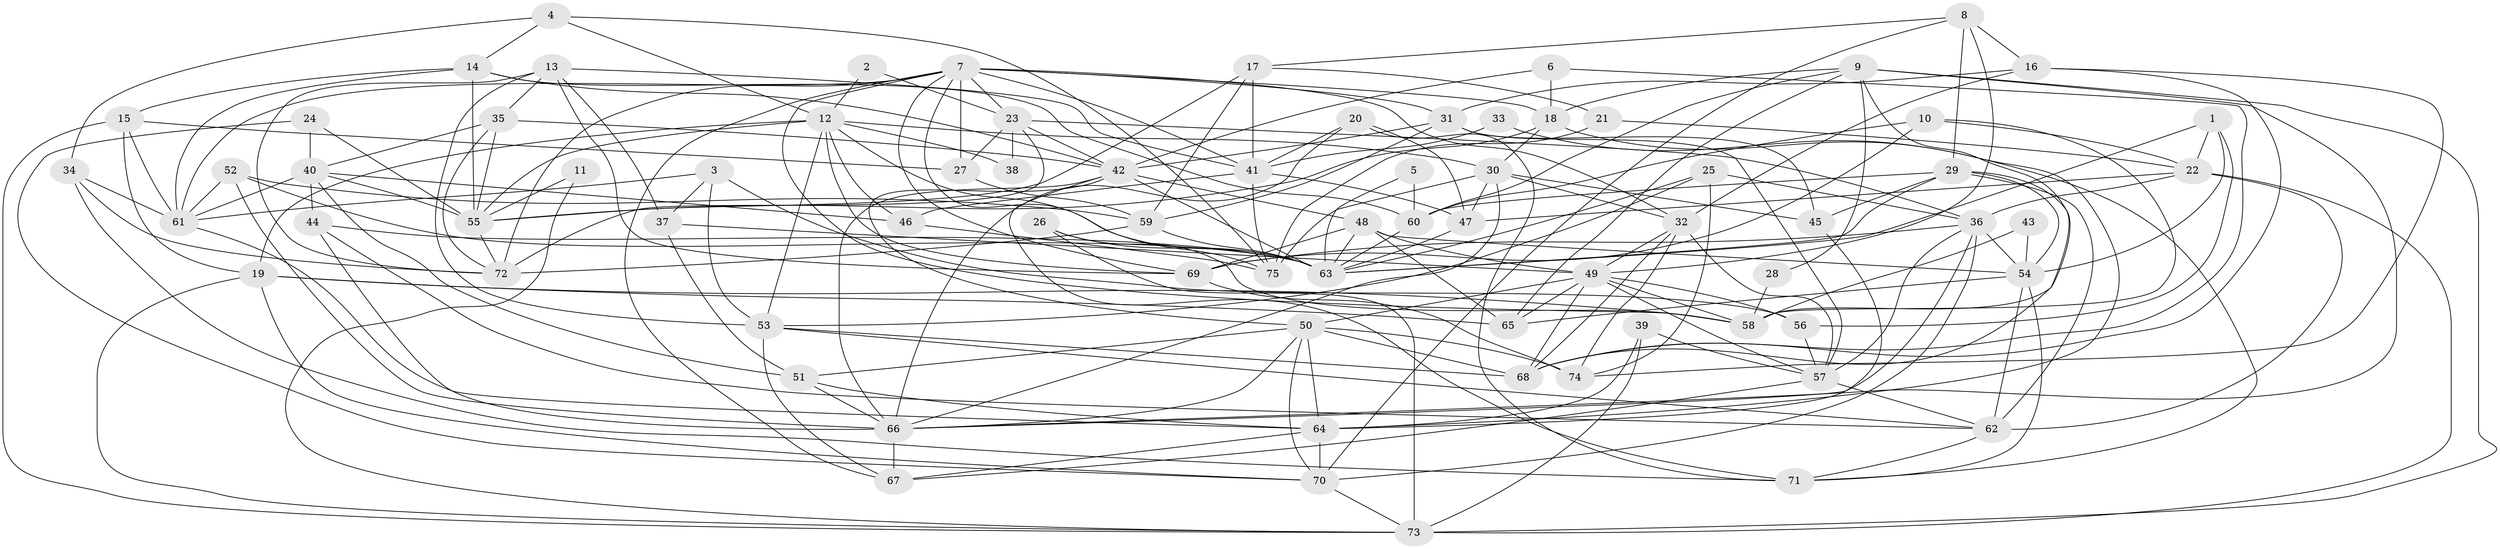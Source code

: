 // original degree distribution, {4: 0.3221476510067114, 5: 0.14093959731543623, 6: 0.087248322147651, 3: 0.20134228187919462, 2: 0.18120805369127516, 9: 0.013422818791946308, 8: 0.020134228187919462, 7: 0.03355704697986577}
// Generated by graph-tools (version 1.1) at 2025/26/03/09/25 03:26:09]
// undirected, 75 vertices, 216 edges
graph export_dot {
graph [start="1"]
  node [color=gray90,style=filled];
  1;
  2;
  3;
  4;
  5;
  6;
  7;
  8;
  9;
  10;
  11;
  12;
  13;
  14;
  15;
  16;
  17;
  18;
  19;
  20;
  21;
  22;
  23;
  24;
  25;
  26;
  27;
  28;
  29;
  30;
  31;
  32;
  33;
  34;
  35;
  36;
  37;
  38;
  39;
  40;
  41;
  42;
  43;
  44;
  45;
  46;
  47;
  48;
  49;
  50;
  51;
  52;
  53;
  54;
  55;
  56;
  57;
  58;
  59;
  60;
  61;
  62;
  63;
  64;
  65;
  66;
  67;
  68;
  69;
  70;
  71;
  72;
  73;
  74;
  75;
  1 -- 22 [weight=1.0];
  1 -- 54 [weight=1.0];
  1 -- 56 [weight=1.0];
  1 -- 63 [weight=1.0];
  2 -- 12 [weight=1.0];
  2 -- 23 [weight=1.0];
  3 -- 37 [weight=1.0];
  3 -- 53 [weight=1.0];
  3 -- 56 [weight=1.0];
  3 -- 61 [weight=1.0];
  4 -- 12 [weight=1.0];
  4 -- 14 [weight=1.0];
  4 -- 34 [weight=1.0];
  4 -- 75 [weight=1.0];
  5 -- 60 [weight=1.0];
  5 -- 63 [weight=1.0];
  6 -- 18 [weight=1.0];
  6 -- 42 [weight=1.0];
  6 -- 68 [weight=1.0];
  7 -- 18 [weight=1.0];
  7 -- 23 [weight=1.0];
  7 -- 27 [weight=1.0];
  7 -- 31 [weight=1.0];
  7 -- 32 [weight=2.0];
  7 -- 41 [weight=1.0];
  7 -- 58 [weight=1.0];
  7 -- 61 [weight=1.0];
  7 -- 67 [weight=1.0];
  7 -- 69 [weight=1.0];
  7 -- 72 [weight=1.0];
  7 -- 75 [weight=1.0];
  8 -- 16 [weight=1.0];
  8 -- 17 [weight=1.0];
  8 -- 29 [weight=1.0];
  8 -- 49 [weight=1.0];
  8 -- 70 [weight=1.0];
  9 -- 18 [weight=1.0];
  9 -- 28 [weight=1.0];
  9 -- 58 [weight=1.0];
  9 -- 60 [weight=1.0];
  9 -- 65 [weight=1.0];
  9 -- 66 [weight=1.0];
  9 -- 73 [weight=1.0];
  10 -- 22 [weight=1.0];
  10 -- 58 [weight=1.0];
  10 -- 60 [weight=1.0];
  10 -- 69 [weight=1.0];
  11 -- 55 [weight=1.0];
  11 -- 73 [weight=1.0];
  12 -- 19 [weight=1.0];
  12 -- 30 [weight=1.0];
  12 -- 38 [weight=1.0];
  12 -- 46 [weight=1.0];
  12 -- 53 [weight=1.0];
  12 -- 55 [weight=1.0];
  12 -- 63 [weight=1.0];
  12 -- 69 [weight=1.0];
  13 -- 35 [weight=1.0];
  13 -- 37 [weight=1.0];
  13 -- 41 [weight=1.0];
  13 -- 53 [weight=1.0];
  13 -- 69 [weight=1.0];
  13 -- 72 [weight=1.0];
  14 -- 15 [weight=1.0];
  14 -- 42 [weight=1.0];
  14 -- 55 [weight=1.0];
  14 -- 60 [weight=1.0];
  14 -- 61 [weight=1.0];
  15 -- 19 [weight=1.0];
  15 -- 27 [weight=1.0];
  15 -- 61 [weight=2.0];
  15 -- 73 [weight=1.0];
  16 -- 31 [weight=1.0];
  16 -- 32 [weight=1.0];
  16 -- 68 [weight=1.0];
  16 -- 74 [weight=1.0];
  17 -- 21 [weight=1.0];
  17 -- 41 [weight=1.0];
  17 -- 55 [weight=1.0];
  17 -- 59 [weight=1.0];
  18 -- 30 [weight=1.0];
  18 -- 55 [weight=1.0];
  18 -- 64 [weight=1.0];
  19 -- 58 [weight=1.0];
  19 -- 65 [weight=1.0];
  19 -- 70 [weight=1.0];
  19 -- 73 [weight=1.0];
  20 -- 41 [weight=1.0];
  20 -- 47 [weight=1.0];
  20 -- 66 [weight=1.0];
  20 -- 71 [weight=1.0];
  21 -- 22 [weight=1.0];
  21 -- 75 [weight=1.0];
  22 -- 36 [weight=1.0];
  22 -- 47 [weight=1.0];
  22 -- 62 [weight=1.0];
  22 -- 73 [weight=2.0];
  23 -- 27 [weight=1.0];
  23 -- 36 [weight=1.0];
  23 -- 38 [weight=1.0];
  23 -- 42 [weight=1.0];
  23 -- 72 [weight=1.0];
  24 -- 40 [weight=1.0];
  24 -- 55 [weight=1.0];
  24 -- 70 [weight=1.0];
  25 -- 36 [weight=1.0];
  25 -- 53 [weight=1.0];
  25 -- 63 [weight=1.0];
  25 -- 74 [weight=1.0];
  26 -- 58 [weight=1.0];
  26 -- 63 [weight=1.0];
  26 -- 73 [weight=1.0];
  27 -- 59 [weight=1.0];
  28 -- 58 [weight=1.0];
  29 -- 45 [weight=1.0];
  29 -- 54 [weight=1.0];
  29 -- 60 [weight=1.0];
  29 -- 62 [weight=1.0];
  29 -- 63 [weight=1.0];
  29 -- 68 [weight=1.0];
  30 -- 32 [weight=1.0];
  30 -- 45 [weight=1.0];
  30 -- 47 [weight=1.0];
  30 -- 66 [weight=1.0];
  30 -- 75 [weight=1.0];
  31 -- 42 [weight=1.0];
  31 -- 45 [weight=1.0];
  31 -- 57 [weight=1.0];
  31 -- 59 [weight=1.0];
  32 -- 49 [weight=1.0];
  32 -- 57 [weight=1.0];
  32 -- 68 [weight=1.0];
  32 -- 74 [weight=1.0];
  33 -- 41 [weight=1.0];
  33 -- 71 [weight=1.0];
  34 -- 61 [weight=1.0];
  34 -- 71 [weight=1.0];
  34 -- 72 [weight=1.0];
  35 -- 40 [weight=1.0];
  35 -- 42 [weight=1.0];
  35 -- 55 [weight=1.0];
  35 -- 72 [weight=1.0];
  36 -- 54 [weight=1.0];
  36 -- 57 [weight=1.0];
  36 -- 66 [weight=1.0];
  36 -- 69 [weight=1.0];
  36 -- 70 [weight=1.0];
  37 -- 49 [weight=1.0];
  37 -- 51 [weight=1.0];
  39 -- 57 [weight=1.0];
  39 -- 64 [weight=2.0];
  39 -- 73 [weight=1.0];
  40 -- 44 [weight=1.0];
  40 -- 46 [weight=1.0];
  40 -- 51 [weight=1.0];
  40 -- 55 [weight=1.0];
  40 -- 61 [weight=2.0];
  41 -- 46 [weight=1.0];
  41 -- 47 [weight=1.0];
  41 -- 75 [weight=1.0];
  42 -- 48 [weight=1.0];
  42 -- 50 [weight=1.0];
  42 -- 63 [weight=1.0];
  42 -- 66 [weight=1.0];
  42 -- 71 [weight=1.0];
  43 -- 54 [weight=1.0];
  43 -- 58 [weight=1.0];
  44 -- 62 [weight=1.0];
  44 -- 63 [weight=1.0];
  44 -- 66 [weight=1.0];
  45 -- 64 [weight=1.0];
  46 -- 75 [weight=1.0];
  47 -- 63 [weight=1.0];
  48 -- 49 [weight=1.0];
  48 -- 54 [weight=1.0];
  48 -- 63 [weight=2.0];
  48 -- 65 [weight=1.0];
  48 -- 69 [weight=1.0];
  49 -- 50 [weight=1.0];
  49 -- 56 [weight=1.0];
  49 -- 57 [weight=1.0];
  49 -- 58 [weight=1.0];
  49 -- 65 [weight=1.0];
  49 -- 68 [weight=1.0];
  50 -- 51 [weight=1.0];
  50 -- 64 [weight=1.0];
  50 -- 66 [weight=1.0];
  50 -- 68 [weight=1.0];
  50 -- 70 [weight=1.0];
  50 -- 74 [weight=1.0];
  51 -- 64 [weight=1.0];
  51 -- 66 [weight=1.0];
  52 -- 59 [weight=1.0];
  52 -- 61 [weight=1.0];
  52 -- 63 [weight=1.0];
  52 -- 66 [weight=1.0];
  53 -- 62 [weight=2.0];
  53 -- 67 [weight=1.0];
  53 -- 68 [weight=1.0];
  54 -- 62 [weight=1.0];
  54 -- 65 [weight=1.0];
  54 -- 71 [weight=1.0];
  55 -- 72 [weight=1.0];
  56 -- 57 [weight=1.0];
  57 -- 62 [weight=1.0];
  57 -- 67 [weight=1.0];
  59 -- 63 [weight=1.0];
  59 -- 72 [weight=1.0];
  60 -- 63 [weight=1.0];
  61 -- 64 [weight=1.0];
  62 -- 71 [weight=1.0];
  64 -- 67 [weight=1.0];
  64 -- 70 [weight=1.0];
  66 -- 67 [weight=1.0];
  69 -- 74 [weight=1.0];
  70 -- 73 [weight=1.0];
}
